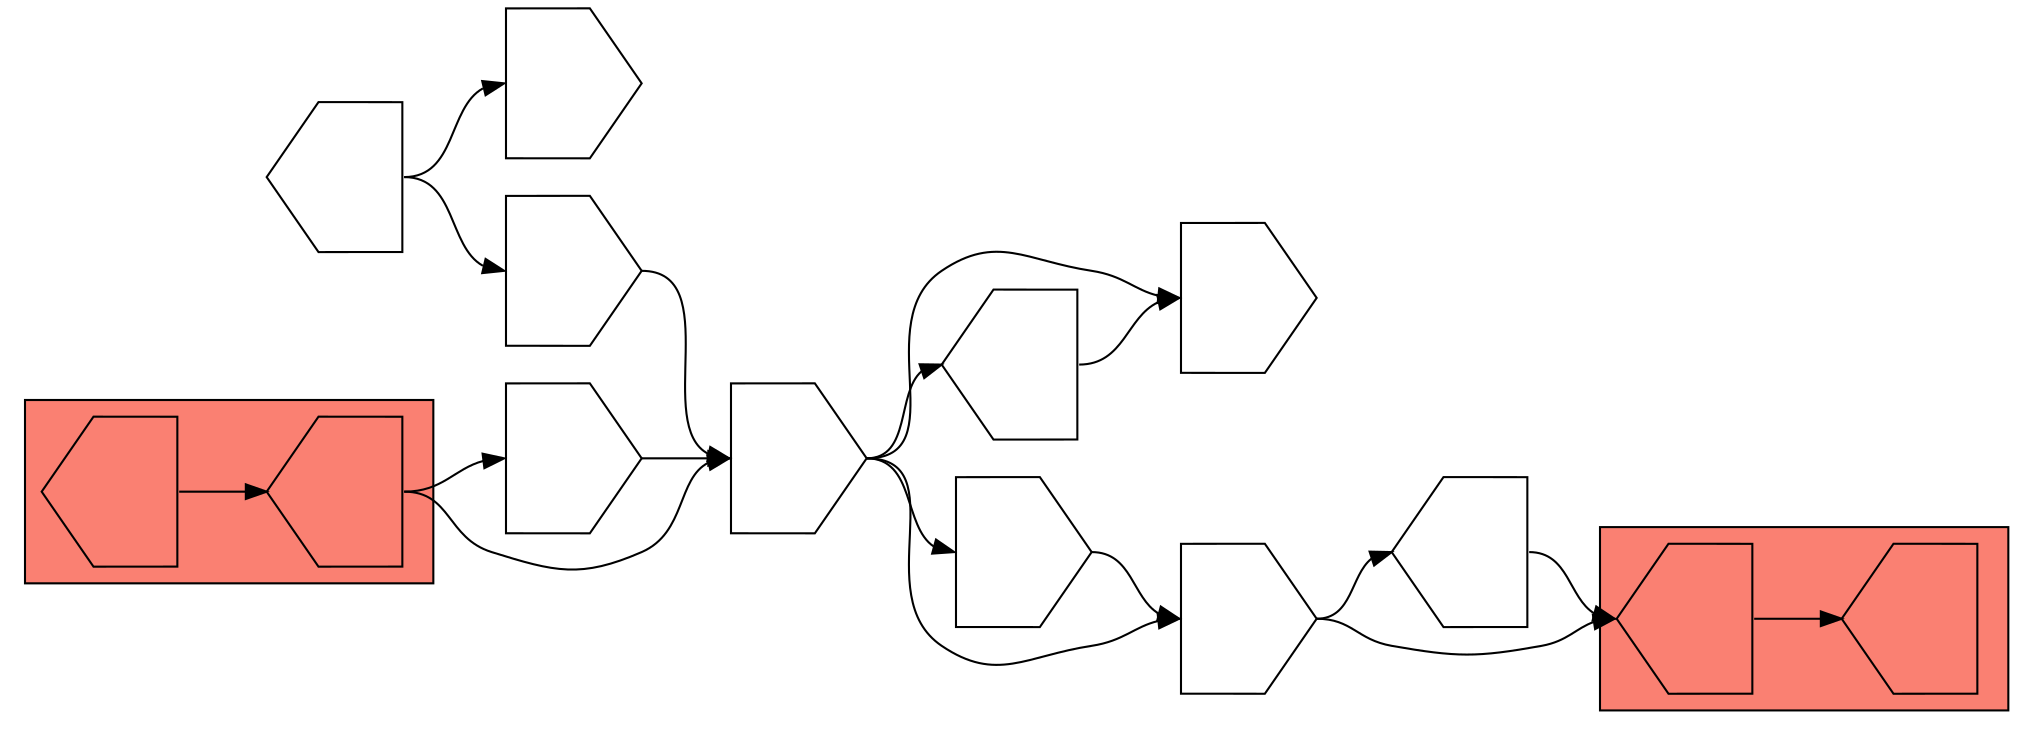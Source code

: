 digraph asm {
	rotate=90;
	edge [headport=n,tailport=s];
subgraph cluster_C21568_12279 {
	21568 [label="",height=1,width=1,shape=house];
	12279 [label="",height=1,width=1,shape=house];
	style=filled;
	fillcolor=salmon;
}
subgraph cluster_C20451_15068 {
	20451 [label="",height=1,width=1,shape=house];
	15068 [label="",height=1,width=1,shape=house];
	style=filled;
	fillcolor=salmon;
}
	7736 [label="",height=1,width=1,shape=invhouse];
	12291 [label="",height=1,width=1,shape=house];
	259 [label="",height=1,width=1,shape=invhouse];
	10481 [label="",height=1,width=1,shape=house];
	20185 [label="",height=1,width=1,shape=invhouse];
	15902 [label="",height=1,width=1,shape=invhouse];
	1444 [label="",height=1,width=1,shape=invhouse];
	5269 [label="",height=1,width=1,shape=house];
	17460 [label="",height=1,width=1,shape=invhouse];
	10749 [label="",height=1,width=1,shape=invhouse];
	21568 -> 12279
	7736 -> 12291
	7736 -> 21568
	12291 -> 21568
	259 -> 7736
	259 -> 10481
	259 -> 15902
	259 -> 20185
	10481 -> 20185
	15902 -> 7736
	1444 -> 259
	5269 -> 1444
	5269 -> 17460
	10749 -> 259
	15068 -> 259
	15068 -> 10749
	20451 -> 15068
}